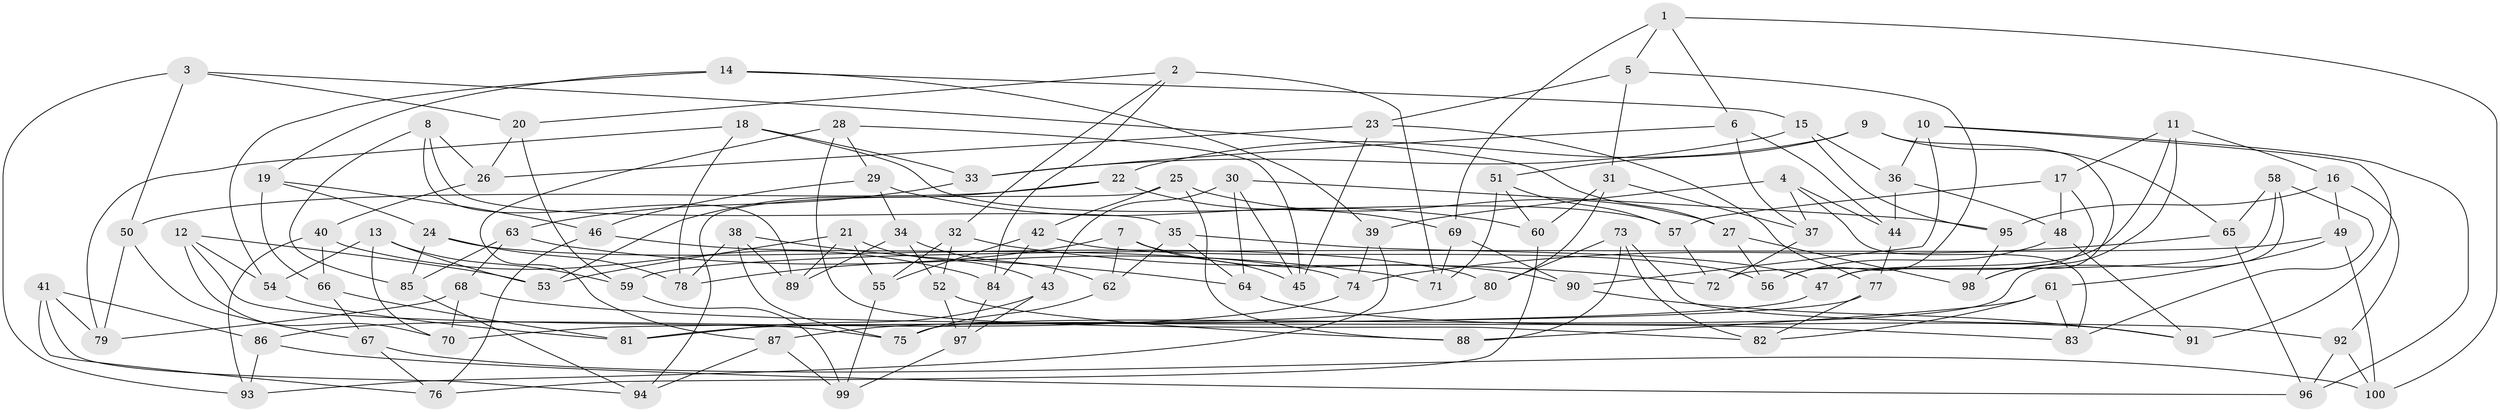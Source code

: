 // Generated by graph-tools (version 1.1) at 2025/39/02/21/25 10:39:01]
// undirected, 100 vertices, 200 edges
graph export_dot {
graph [start="1"]
  node [color=gray90,style=filled];
  1;
  2;
  3;
  4;
  5;
  6;
  7;
  8;
  9;
  10;
  11;
  12;
  13;
  14;
  15;
  16;
  17;
  18;
  19;
  20;
  21;
  22;
  23;
  24;
  25;
  26;
  27;
  28;
  29;
  30;
  31;
  32;
  33;
  34;
  35;
  36;
  37;
  38;
  39;
  40;
  41;
  42;
  43;
  44;
  45;
  46;
  47;
  48;
  49;
  50;
  51;
  52;
  53;
  54;
  55;
  56;
  57;
  58;
  59;
  60;
  61;
  62;
  63;
  64;
  65;
  66;
  67;
  68;
  69;
  70;
  71;
  72;
  73;
  74;
  75;
  76;
  77;
  78;
  79;
  80;
  81;
  82;
  83;
  84;
  85;
  86;
  87;
  88;
  89;
  90;
  91;
  92;
  93;
  94;
  95;
  96;
  97;
  98;
  99;
  100;
  1 -- 6;
  1 -- 69;
  1 -- 5;
  1 -- 100;
  2 -- 20;
  2 -- 84;
  2 -- 71;
  2 -- 32;
  3 -- 50;
  3 -- 93;
  3 -- 20;
  3 -- 27;
  4 -- 39;
  4 -- 37;
  4 -- 44;
  4 -- 83;
  5 -- 56;
  5 -- 23;
  5 -- 31;
  6 -- 44;
  6 -- 33;
  6 -- 37;
  7 -- 78;
  7 -- 90;
  7 -- 45;
  7 -- 62;
  8 -- 89;
  8 -- 35;
  8 -- 85;
  8 -- 26;
  9 -- 98;
  9 -- 22;
  9 -- 65;
  9 -- 51;
  10 -- 36;
  10 -- 90;
  10 -- 91;
  10 -- 96;
  11 -- 17;
  11 -- 98;
  11 -- 47;
  11 -- 16;
  12 -- 54;
  12 -- 53;
  12 -- 70;
  12 -- 75;
  13 -- 54;
  13 -- 53;
  13 -- 70;
  13 -- 59;
  14 -- 15;
  14 -- 19;
  14 -- 39;
  14 -- 54;
  15 -- 95;
  15 -- 33;
  15 -- 36;
  16 -- 49;
  16 -- 92;
  16 -- 95;
  17 -- 48;
  17 -- 57;
  17 -- 47;
  18 -- 79;
  18 -- 57;
  18 -- 33;
  18 -- 78;
  19 -- 46;
  19 -- 24;
  19 -- 66;
  20 -- 26;
  20 -- 59;
  21 -- 53;
  21 -- 89;
  21 -- 43;
  21 -- 55;
  22 -- 53;
  22 -- 50;
  22 -- 69;
  23 -- 26;
  23 -- 77;
  23 -- 45;
  24 -- 78;
  24 -- 85;
  24 -- 80;
  25 -- 88;
  25 -- 94;
  25 -- 42;
  25 -- 27;
  26 -- 40;
  27 -- 56;
  27 -- 98;
  28 -- 45;
  28 -- 82;
  28 -- 87;
  28 -- 29;
  29 -- 46;
  29 -- 34;
  29 -- 60;
  30 -- 43;
  30 -- 64;
  30 -- 45;
  30 -- 95;
  31 -- 37;
  31 -- 80;
  31 -- 60;
  32 -- 52;
  32 -- 55;
  32 -- 72;
  33 -- 63;
  34 -- 52;
  34 -- 62;
  34 -- 89;
  35 -- 62;
  35 -- 47;
  35 -- 64;
  36 -- 44;
  36 -- 48;
  37 -- 72;
  38 -- 64;
  38 -- 75;
  38 -- 78;
  38 -- 89;
  39 -- 93;
  39 -- 74;
  40 -- 84;
  40 -- 66;
  40 -- 93;
  41 -- 79;
  41 -- 86;
  41 -- 76;
  41 -- 94;
  42 -- 56;
  42 -- 55;
  42 -- 84;
  43 -- 97;
  43 -- 81;
  44 -- 77;
  46 -- 74;
  46 -- 76;
  47 -- 70;
  48 -- 56;
  48 -- 91;
  49 -- 100;
  49 -- 59;
  49 -- 61;
  50 -- 79;
  50 -- 67;
  51 -- 71;
  51 -- 60;
  51 -- 57;
  52 -- 97;
  52 -- 88;
  54 -- 81;
  55 -- 99;
  57 -- 72;
  58 -- 75;
  58 -- 65;
  58 -- 83;
  58 -- 72;
  59 -- 99;
  60 -- 76;
  61 -- 82;
  61 -- 88;
  61 -- 83;
  62 -- 75;
  63 -- 68;
  63 -- 85;
  63 -- 71;
  64 -- 91;
  65 -- 96;
  65 -- 74;
  66 -- 81;
  66 -- 67;
  67 -- 100;
  67 -- 76;
  68 -- 79;
  68 -- 70;
  68 -- 83;
  69 -- 71;
  69 -- 90;
  73 -- 92;
  73 -- 88;
  73 -- 80;
  73 -- 82;
  74 -- 86;
  77 -- 81;
  77 -- 82;
  80 -- 87;
  84 -- 97;
  85 -- 94;
  86 -- 93;
  86 -- 96;
  87 -- 94;
  87 -- 99;
  90 -- 91;
  92 -- 100;
  92 -- 96;
  95 -- 98;
  97 -- 99;
}

